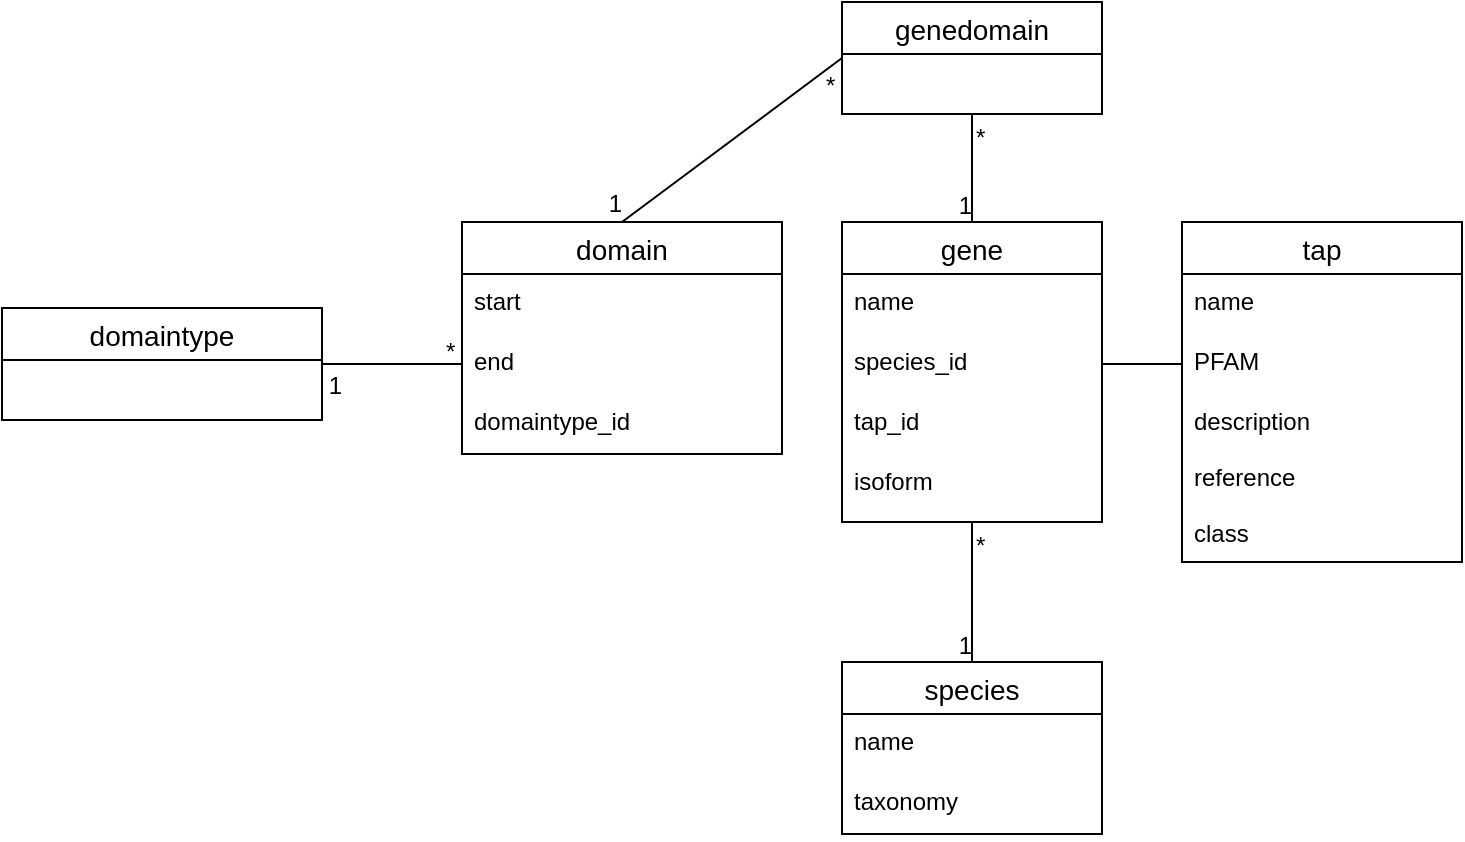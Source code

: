 <mxfile version="13.6.5"><diagram id="mHMpaFpjLHyJMs4DpIDN" name="Page-1"><mxGraphModel dx="2012" dy="659" grid="1" gridSize="10" guides="1" tooltips="1" connect="1" arrows="1" fold="1" page="1" pageScale="1" pageWidth="827" pageHeight="1169" math="0" shadow="0"><root><mxCell id="0"/><mxCell id="1" parent="0"/><mxCell id="wzoKs3zU1ulx4TRQyUfc-3" value="gene" style="swimlane;fontStyle=0;childLayout=stackLayout;horizontal=1;startSize=26;horizontalStack=0;resizeParent=1;resizeParentMax=0;resizeLast=0;collapsible=1;marginBottom=0;align=center;fontSize=14;" vertex="1" parent="1"><mxGeometry x="320" y="170" width="130" height="150" as="geometry"/></mxCell><mxCell id="wzoKs3zU1ulx4TRQyUfc-4" value="name" style="text;strokeColor=none;fillColor=none;spacingLeft=4;spacingRight=4;overflow=hidden;rotatable=0;points=[[0,0.5],[1,0.5]];portConstraint=eastwest;fontSize=12;" vertex="1" parent="wzoKs3zU1ulx4TRQyUfc-3"><mxGeometry y="26" width="130" height="30" as="geometry"/></mxCell><mxCell id="wzoKs3zU1ulx4TRQyUfc-5" value="species_id" style="text;strokeColor=none;fillColor=none;spacingLeft=4;spacingRight=4;overflow=hidden;rotatable=0;points=[[0,0.5],[1,0.5]];portConstraint=eastwest;fontSize=12;" vertex="1" parent="wzoKs3zU1ulx4TRQyUfc-3"><mxGeometry y="56" width="130" height="30" as="geometry"/></mxCell><mxCell id="wzoKs3zU1ulx4TRQyUfc-7" value="tap_id&#xA;" style="text;strokeColor=none;fillColor=none;spacingLeft=4;spacingRight=4;overflow=hidden;rotatable=0;points=[[0,0.5],[1,0.5]];portConstraint=eastwest;fontSize=12;" vertex="1" parent="wzoKs3zU1ulx4TRQyUfc-3"><mxGeometry y="86" width="130" height="30" as="geometry"/></mxCell><mxCell id="wzoKs3zU1ulx4TRQyUfc-6" value="isoform&#xA;" style="text;strokeColor=none;fillColor=none;spacingLeft=4;spacingRight=4;overflow=hidden;rotatable=0;points=[[0,0.5],[1,0.5]];portConstraint=eastwest;fontSize=12;" vertex="1" parent="wzoKs3zU1ulx4TRQyUfc-3"><mxGeometry y="116" width="130" height="34" as="geometry"/></mxCell><mxCell id="wzoKs3zU1ulx4TRQyUfc-8" style="edgeStyle=orthogonalEdgeStyle;rounded=0;orthogonalLoop=1;jettySize=auto;html=1;exitX=1;exitY=0.5;exitDx=0;exitDy=0;" edge="1" parent="wzoKs3zU1ulx4TRQyUfc-3" source="wzoKs3zU1ulx4TRQyUfc-5" target="wzoKs3zU1ulx4TRQyUfc-5"><mxGeometry relative="1" as="geometry"/></mxCell><mxCell id="wzoKs3zU1ulx4TRQyUfc-22" value="species" style="swimlane;fontStyle=0;childLayout=stackLayout;horizontal=1;startSize=26;horizontalStack=0;resizeParent=1;resizeParentMax=0;resizeLast=0;collapsible=1;marginBottom=0;align=center;fontSize=14;" vertex="1" parent="1"><mxGeometry x="320" y="390" width="130" height="86" as="geometry"/></mxCell><mxCell id="wzoKs3zU1ulx4TRQyUfc-23" value="name" style="text;strokeColor=none;fillColor=none;spacingLeft=4;spacingRight=4;overflow=hidden;rotatable=0;points=[[0,0.5],[1,0.5]];portConstraint=eastwest;fontSize=12;" vertex="1" parent="wzoKs3zU1ulx4TRQyUfc-22"><mxGeometry y="26" width="130" height="30" as="geometry"/></mxCell><mxCell id="wzoKs3zU1ulx4TRQyUfc-24" value="taxonomy" style="text;strokeColor=none;fillColor=none;spacingLeft=4;spacingRight=4;overflow=hidden;rotatable=0;points=[[0,0.5],[1,0.5]];portConstraint=eastwest;fontSize=12;" vertex="1" parent="wzoKs3zU1ulx4TRQyUfc-22"><mxGeometry y="56" width="130" height="30" as="geometry"/></mxCell><mxCell id="wzoKs3zU1ulx4TRQyUfc-29" value="&lt;div&gt;&lt;br&gt;&lt;/div&gt;&lt;div&gt;&lt;br&gt;&lt;/div&gt;" style="endArrow=none;html=1;rounded=0;entryX=0.5;entryY=0;entryDx=0;entryDy=0;exitX=0.5;exitY=1;exitDx=0;exitDy=0;exitPerimeter=0;" edge="1" parent="1"><mxGeometry relative="1" as="geometry"><mxPoint x="385" y="320" as="sourcePoint"/><mxPoint x="385" y="390" as="targetPoint"/></mxGeometry></mxCell><mxCell id="wzoKs3zU1ulx4TRQyUfc-30" value="*" style="resizable=0;html=1;align=left;verticalAlign=bottom;" connectable="0" vertex="1" parent="wzoKs3zU1ulx4TRQyUfc-29"><mxGeometry x="-1" relative="1" as="geometry"><mxPoint y="20" as="offset"/></mxGeometry></mxCell><mxCell id="wzoKs3zU1ulx4TRQyUfc-31" value="1" style="resizable=0;html=1;align=right;verticalAlign=bottom;" connectable="0" vertex="1" parent="wzoKs3zU1ulx4TRQyUfc-29"><mxGeometry x="1" relative="1" as="geometry"/></mxCell><mxCell id="wzoKs3zU1ulx4TRQyUfc-32" value="tap" style="swimlane;fontStyle=0;childLayout=stackLayout;horizontal=1;startSize=26;horizontalStack=0;resizeParent=1;resizeParentMax=0;resizeLast=0;collapsible=1;marginBottom=0;align=center;fontSize=14;" vertex="1" parent="1"><mxGeometry x="490" y="170" width="140" height="170" as="geometry"><mxRectangle x="490" y="170" width="50" height="26" as="alternateBounds"/></mxGeometry></mxCell><mxCell id="wzoKs3zU1ulx4TRQyUfc-33" value="name" style="text;strokeColor=none;fillColor=none;spacingLeft=4;spacingRight=4;overflow=hidden;rotatable=0;points=[[0,0.5],[1,0.5]];portConstraint=eastwest;fontSize=12;" vertex="1" parent="wzoKs3zU1ulx4TRQyUfc-32"><mxGeometry y="26" width="140" height="30" as="geometry"/></mxCell><mxCell id="wzoKs3zU1ulx4TRQyUfc-34" value="PFAM" style="text;strokeColor=none;fillColor=none;spacingLeft=4;spacingRight=4;overflow=hidden;rotatable=0;points=[[0,0.5],[1,0.5]];portConstraint=eastwest;fontSize=12;" vertex="1" parent="wzoKs3zU1ulx4TRQyUfc-32"><mxGeometry y="56" width="140" height="30" as="geometry"/></mxCell><mxCell id="wzoKs3zU1ulx4TRQyUfc-35" value="description&#xA;&#xA;reference&#xA;&#xA;class&#xA;" style="text;strokeColor=none;fillColor=none;spacingLeft=4;spacingRight=4;overflow=hidden;rotatable=0;points=[[0,0.5],[1,0.5]];portConstraint=eastwest;fontSize=12;" vertex="1" parent="wzoKs3zU1ulx4TRQyUfc-32"><mxGeometry y="86" width="140" height="84" as="geometry"/></mxCell><mxCell id="wzoKs3zU1ulx4TRQyUfc-39" value="" style="endArrow=none;html=1;rounded=0;exitX=1;exitY=0.5;exitDx=0;exitDy=0;entryX=0;entryY=0.5;entryDx=0;entryDy=0;" edge="1" parent="1" source="wzoKs3zU1ulx4TRQyUfc-5" target="wzoKs3zU1ulx4TRQyUfc-34"><mxGeometry relative="1" as="geometry"><mxPoint x="410" y="300" as="sourcePoint"/><mxPoint x="570" y="300" as="targetPoint"/></mxGeometry></mxCell><mxCell id="wzoKs3zU1ulx4TRQyUfc-44" value="domain" style="swimlane;fontStyle=0;childLayout=stackLayout;horizontal=1;startSize=26;horizontalStack=0;resizeParent=1;resizeParentMax=0;resizeLast=0;collapsible=1;marginBottom=0;align=center;fontSize=14;" vertex="1" parent="1"><mxGeometry x="130" y="170" width="160" height="116" as="geometry"/></mxCell><mxCell id="wzoKs3zU1ulx4TRQyUfc-45" value="start" style="text;strokeColor=none;fillColor=none;spacingLeft=4;spacingRight=4;overflow=hidden;rotatable=0;points=[[0,0.5],[1,0.5]];portConstraint=eastwest;fontSize=12;" vertex="1" parent="wzoKs3zU1ulx4TRQyUfc-44"><mxGeometry y="26" width="160" height="30" as="geometry"/></mxCell><mxCell id="wzoKs3zU1ulx4TRQyUfc-46" value="end" style="text;strokeColor=none;fillColor=none;spacingLeft=4;spacingRight=4;overflow=hidden;rotatable=0;points=[[0,0.5],[1,0.5]];portConstraint=eastwest;fontSize=12;" vertex="1" parent="wzoKs3zU1ulx4TRQyUfc-44"><mxGeometry y="56" width="160" height="30" as="geometry"/></mxCell><mxCell id="wzoKs3zU1ulx4TRQyUfc-47" value="domaintype_id" style="text;strokeColor=none;fillColor=none;spacingLeft=4;spacingRight=4;overflow=hidden;rotatable=0;points=[[0,0.5],[1,0.5]];portConstraint=eastwest;fontSize=12;" vertex="1" parent="wzoKs3zU1ulx4TRQyUfc-44"><mxGeometry y="86" width="160" height="30" as="geometry"/></mxCell><mxCell id="wzoKs3zU1ulx4TRQyUfc-53" value="&lt;div&gt;&lt;br&gt;&lt;/div&gt;&lt;div&gt;&lt;br&gt;&lt;/div&gt;" style="endArrow=none;html=1;rounded=0;entryX=0.5;entryY=0;entryDx=0;entryDy=0;exitX=0.5;exitY=1;exitDx=0;exitDy=0;" edge="1" parent="1" source="wzoKs3zU1ulx4TRQyUfc-40" target="wzoKs3zU1ulx4TRQyUfc-3"><mxGeometry relative="1" as="geometry"><mxPoint x="560" y="50" as="sourcePoint"/><mxPoint x="560" y="120" as="targetPoint"/></mxGeometry></mxCell><mxCell id="wzoKs3zU1ulx4TRQyUfc-54" value="*" style="resizable=0;html=1;align=left;verticalAlign=bottom;" connectable="0" vertex="1" parent="wzoKs3zU1ulx4TRQyUfc-53"><mxGeometry x="-1" relative="1" as="geometry"><mxPoint y="20" as="offset"/></mxGeometry></mxCell><mxCell id="wzoKs3zU1ulx4TRQyUfc-55" value="1" style="resizable=0;html=1;align=right;verticalAlign=bottom;" connectable="0" vertex="1" parent="wzoKs3zU1ulx4TRQyUfc-53"><mxGeometry x="1" relative="1" as="geometry"/></mxCell><mxCell id="wzoKs3zU1ulx4TRQyUfc-56" value="&lt;div&gt;&lt;br&gt;&lt;/div&gt;&lt;div&gt;&lt;br&gt;&lt;/div&gt;" style="endArrow=none;html=1;rounded=0;entryX=0.5;entryY=0;entryDx=0;entryDy=0;exitX=0;exitY=0.5;exitDx=0;exitDy=0;" edge="1" parent="1" source="wzoKs3zU1ulx4TRQyUfc-40" target="wzoKs3zU1ulx4TRQyUfc-44"><mxGeometry relative="1" as="geometry"><mxPoint x="230" y="60" as="sourcePoint"/><mxPoint x="230" y="130" as="targetPoint"/></mxGeometry></mxCell><mxCell id="wzoKs3zU1ulx4TRQyUfc-57" value="*" style="resizable=0;html=1;align=left;verticalAlign=bottom;" connectable="0" vertex="1" parent="wzoKs3zU1ulx4TRQyUfc-56"><mxGeometry x="-1" relative="1" as="geometry"><mxPoint x="-10" y="22" as="offset"/></mxGeometry></mxCell><mxCell id="wzoKs3zU1ulx4TRQyUfc-58" value="1" style="resizable=0;html=1;align=right;verticalAlign=bottom;" connectable="0" vertex="1" parent="wzoKs3zU1ulx4TRQyUfc-56"><mxGeometry x="1" relative="1" as="geometry"/></mxCell><mxCell id="wzoKs3zU1ulx4TRQyUfc-40" value="genedomain" style="swimlane;fontStyle=0;childLayout=stackLayout;horizontal=1;startSize=26;horizontalStack=0;resizeParent=1;resizeParentMax=0;resizeLast=0;collapsible=1;marginBottom=0;align=center;fontSize=14;" vertex="1" parent="1"><mxGeometry x="320" y="60" width="130" height="56" as="geometry"/></mxCell><mxCell id="wzoKs3zU1ulx4TRQyUfc-62" value="&lt;div&gt;&lt;br&gt;&lt;/div&gt;&lt;div&gt;&lt;br&gt;&lt;/div&gt;" style="endArrow=none;html=1;rounded=0;entryX=1;entryY=0.5;entryDx=0;entryDy=0;exitX=0;exitY=0.5;exitDx=0;exitDy=0;" edge="1" parent="1" source="wzoKs3zU1ulx4TRQyUfc-46" target="wzoKs3zU1ulx4TRQyUfc-48"><mxGeometry relative="1" as="geometry"><mxPoint x="200" y="70" as="sourcePoint"/><mxPoint x="90" y="152" as="targetPoint"/></mxGeometry></mxCell><mxCell id="wzoKs3zU1ulx4TRQyUfc-63" value="*" style="resizable=0;html=1;align=left;verticalAlign=bottom;" connectable="0" vertex="1" parent="wzoKs3zU1ulx4TRQyUfc-62"><mxGeometry x="-1" relative="1" as="geometry"><mxPoint x="-10" y="2" as="offset"/></mxGeometry></mxCell><mxCell id="wzoKs3zU1ulx4TRQyUfc-64" value="1" style="resizable=0;html=1;align=right;verticalAlign=bottom;" connectable="0" vertex="1" parent="wzoKs3zU1ulx4TRQyUfc-62"><mxGeometry x="1" relative="1" as="geometry"><mxPoint x="10.0" y="19" as="offset"/></mxGeometry></mxCell><mxCell id="wzoKs3zU1ulx4TRQyUfc-48" value="domaintype" style="swimlane;fontStyle=0;childLayout=stackLayout;horizontal=1;startSize=26;horizontalStack=0;resizeParent=1;resizeParentMax=0;resizeLast=0;collapsible=1;marginBottom=0;align=center;fontSize=14;" vertex="1" parent="1"><mxGeometry x="-100" y="213" width="160" height="56" as="geometry"/></mxCell></root></mxGraphModel></diagram></mxfile>